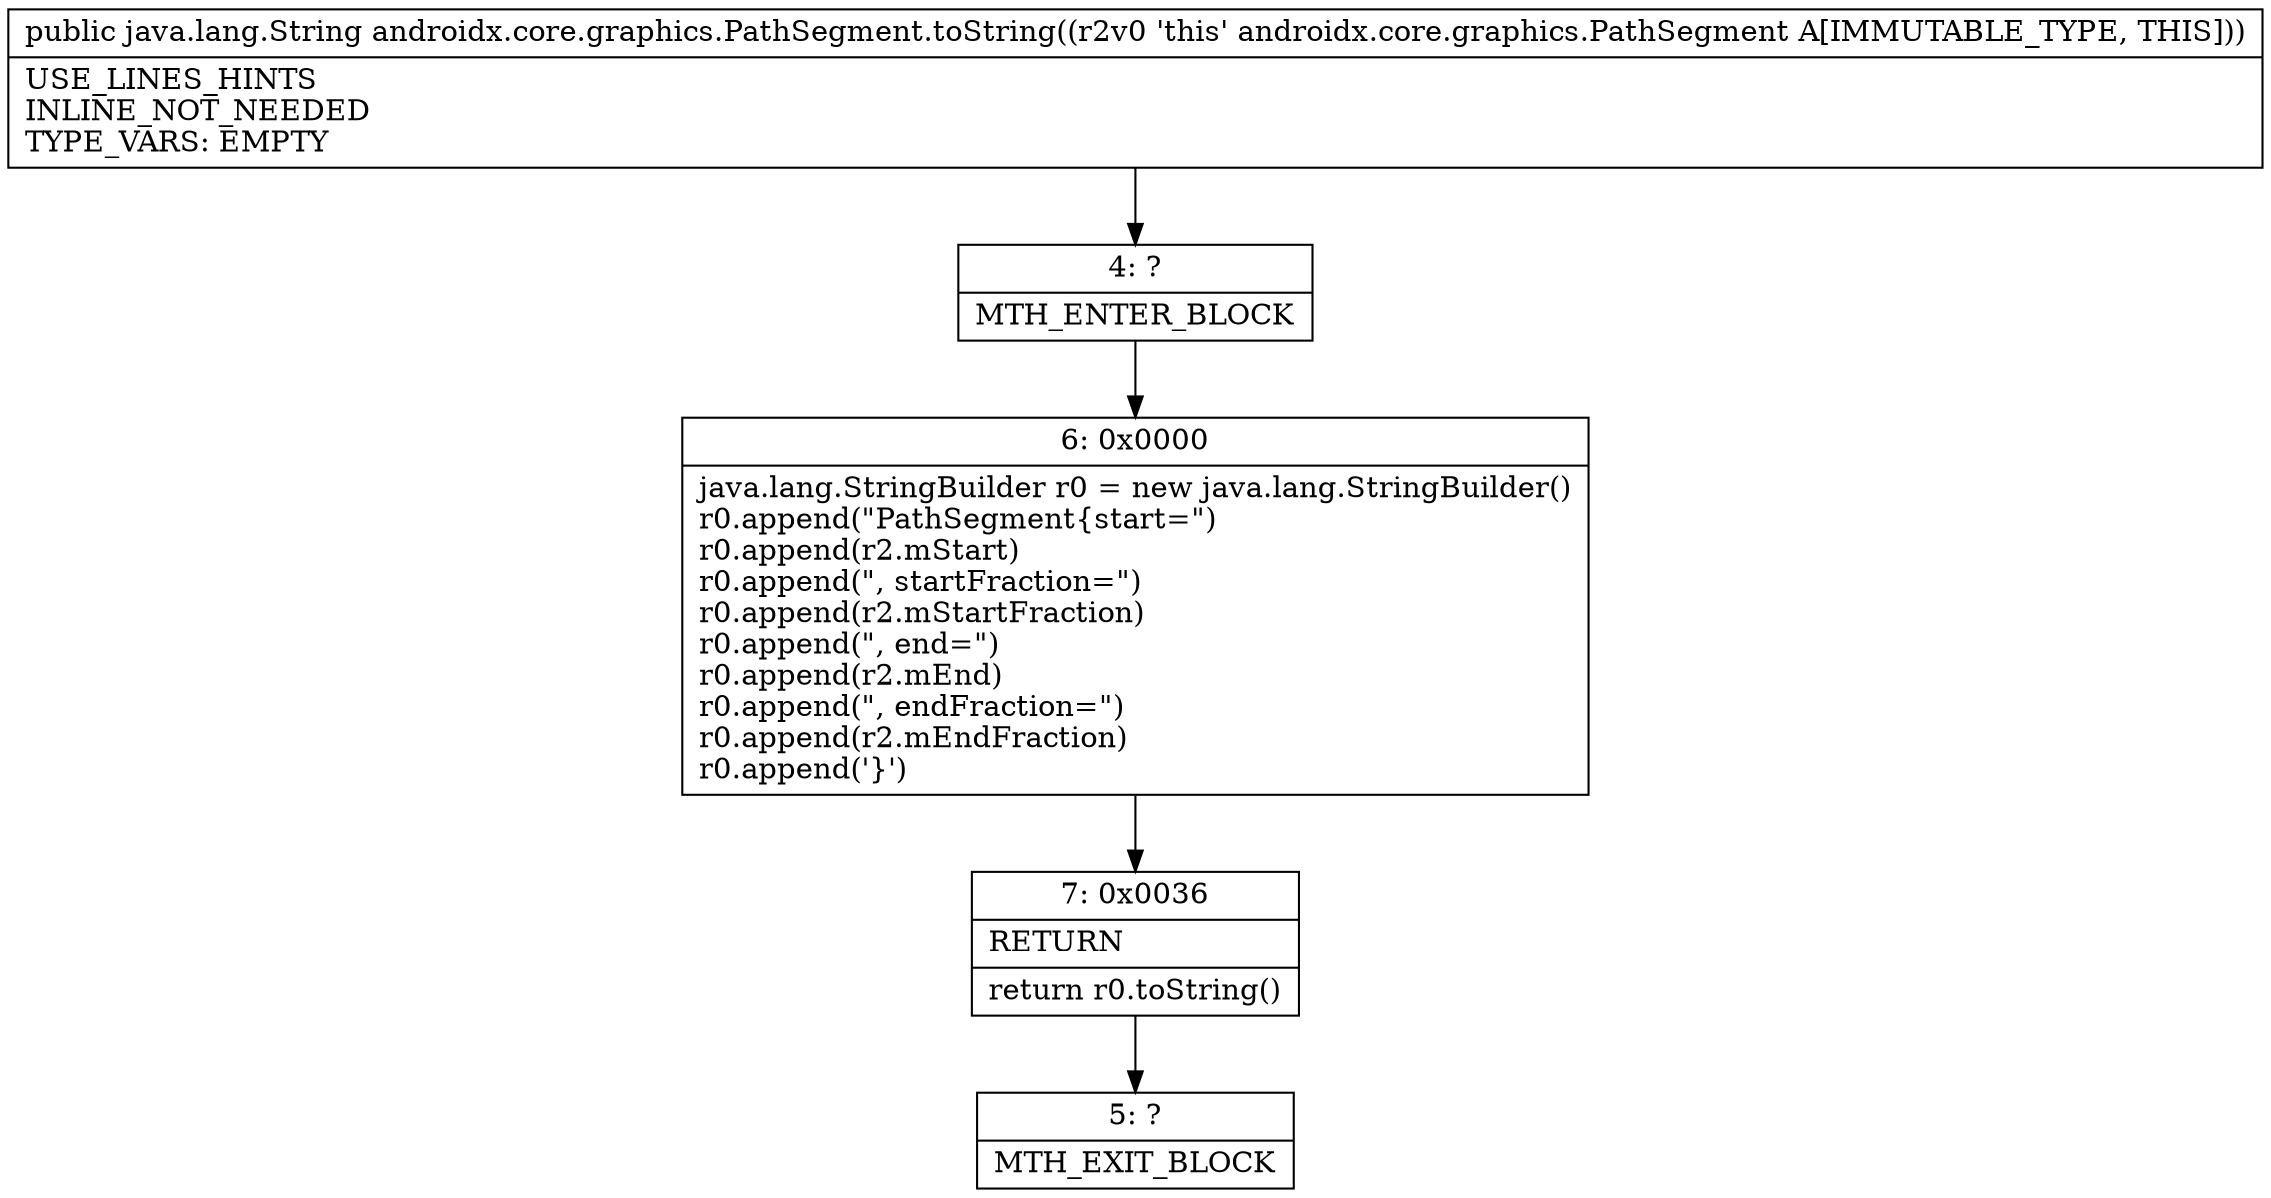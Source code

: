 digraph "CFG forandroidx.core.graphics.PathSegment.toString()Ljava\/lang\/String;" {
Node_4 [shape=record,label="{4\:\ ?|MTH_ENTER_BLOCK\l}"];
Node_6 [shape=record,label="{6\:\ 0x0000|java.lang.StringBuilder r0 = new java.lang.StringBuilder()\lr0.append(\"PathSegment\{start=\")\lr0.append(r2.mStart)\lr0.append(\", startFraction=\")\lr0.append(r2.mStartFraction)\lr0.append(\", end=\")\lr0.append(r2.mEnd)\lr0.append(\", endFraction=\")\lr0.append(r2.mEndFraction)\lr0.append('\}')\l}"];
Node_7 [shape=record,label="{7\:\ 0x0036|RETURN\l|return r0.toString()\l}"];
Node_5 [shape=record,label="{5\:\ ?|MTH_EXIT_BLOCK\l}"];
MethodNode[shape=record,label="{public java.lang.String androidx.core.graphics.PathSegment.toString((r2v0 'this' androidx.core.graphics.PathSegment A[IMMUTABLE_TYPE, THIS]))  | USE_LINES_HINTS\lINLINE_NOT_NEEDED\lTYPE_VARS: EMPTY\l}"];
MethodNode -> Node_4;Node_4 -> Node_6;
Node_6 -> Node_7;
Node_7 -> Node_5;
}

